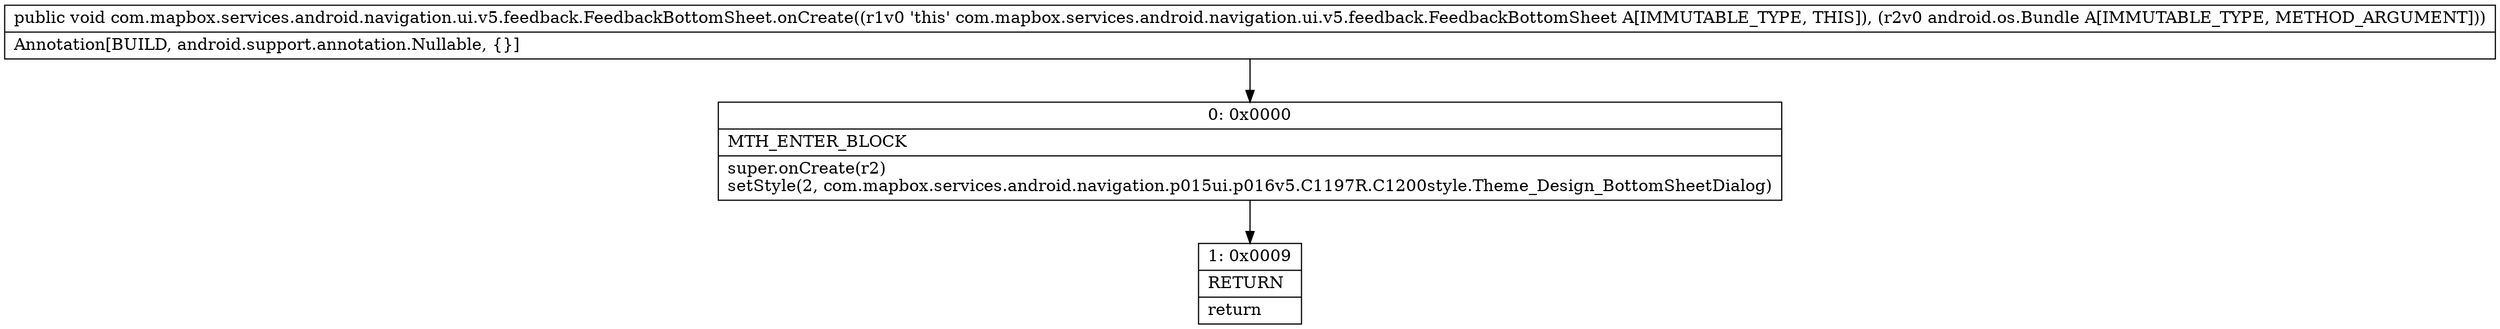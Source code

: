 digraph "CFG forcom.mapbox.services.android.navigation.ui.v5.feedback.FeedbackBottomSheet.onCreate(Landroid\/os\/Bundle;)V" {
Node_0 [shape=record,label="{0\:\ 0x0000|MTH_ENTER_BLOCK\l|super.onCreate(r2)\lsetStyle(2, com.mapbox.services.android.navigation.p015ui.p016v5.C1197R.C1200style.Theme_Design_BottomSheetDialog)\l}"];
Node_1 [shape=record,label="{1\:\ 0x0009|RETURN\l|return\l}"];
MethodNode[shape=record,label="{public void com.mapbox.services.android.navigation.ui.v5.feedback.FeedbackBottomSheet.onCreate((r1v0 'this' com.mapbox.services.android.navigation.ui.v5.feedback.FeedbackBottomSheet A[IMMUTABLE_TYPE, THIS]), (r2v0 android.os.Bundle A[IMMUTABLE_TYPE, METHOD_ARGUMENT]))  | Annotation[BUILD, android.support.annotation.Nullable, \{\}]\l}"];
MethodNode -> Node_0;
Node_0 -> Node_1;
}

